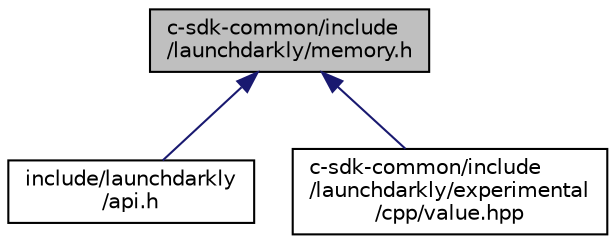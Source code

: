 digraph "c-sdk-common/include/launchdarkly/memory.h"
{
 // LATEX_PDF_SIZE
  edge [fontname="Helvetica",fontsize="10",labelfontname="Helvetica",labelfontsize="10"];
  node [fontname="Helvetica",fontsize="10",shape=record];
  Node1 [label="c-sdk-common/include\l/launchdarkly/memory.h",height=0.2,width=0.4,color="black", fillcolor="grey75", style="filled", fontcolor="black",tooltip="Public API. Operations for managing memory."];
  Node1 -> Node2 [dir="back",color="midnightblue",fontsize="10",style="solid",fontname="Helvetica"];
  Node2 [label="include/launchdarkly\l/api.h",height=0.2,width=0.4,color="black", fillcolor="white", style="filled",URL="$api_8h.html",tooltip="Public API. Include this for every public operation."];
  Node1 -> Node3 [dir="back",color="midnightblue",fontsize="10",style="solid",fontname="Helvetica"];
  Node3 [label="c-sdk-common/include\l/launchdarkly/experimental\l/cpp/value.hpp",height=0.2,width=0.4,color="black", fillcolor="white", style="filled",URL="$value_8hpp_source.html",tooltip=" "];
}
